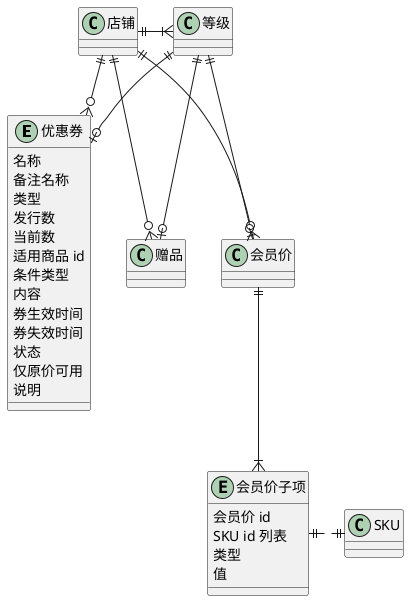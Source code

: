 @startuml 营销UML

entity 优惠券 {
    名称
    备注名称
    ' 满减券/折扣券/随机金额券/兑换商品券
    类型
    发行数
    当前数
    适用商品 id
    ' 什么条件可用（json）
    条件类型
    ' 不同类型内容不同（json）
    内容
    券生效时间
    券失效时间
    ' 未开始/进行中/已结束
    状态
    仅原价可用
    说明
}
entity 会员价子项 {
    会员价 id
    SKU id 列表
    ' 指定价/打折/减价
    类型
    值
}

店铺 ||--o{ 赠品
店铺 ||--o{ 优惠券
店铺 ||--o{ 会员价

店铺 ||-|{ 等级
等级 ||--o| 赠品
等级 ||--o| 优惠券
等级 ||--o| 会员价

会员价 ||--|{ 会员价子项
会员价子项 ||.|| SKU

' 权益

@enduml